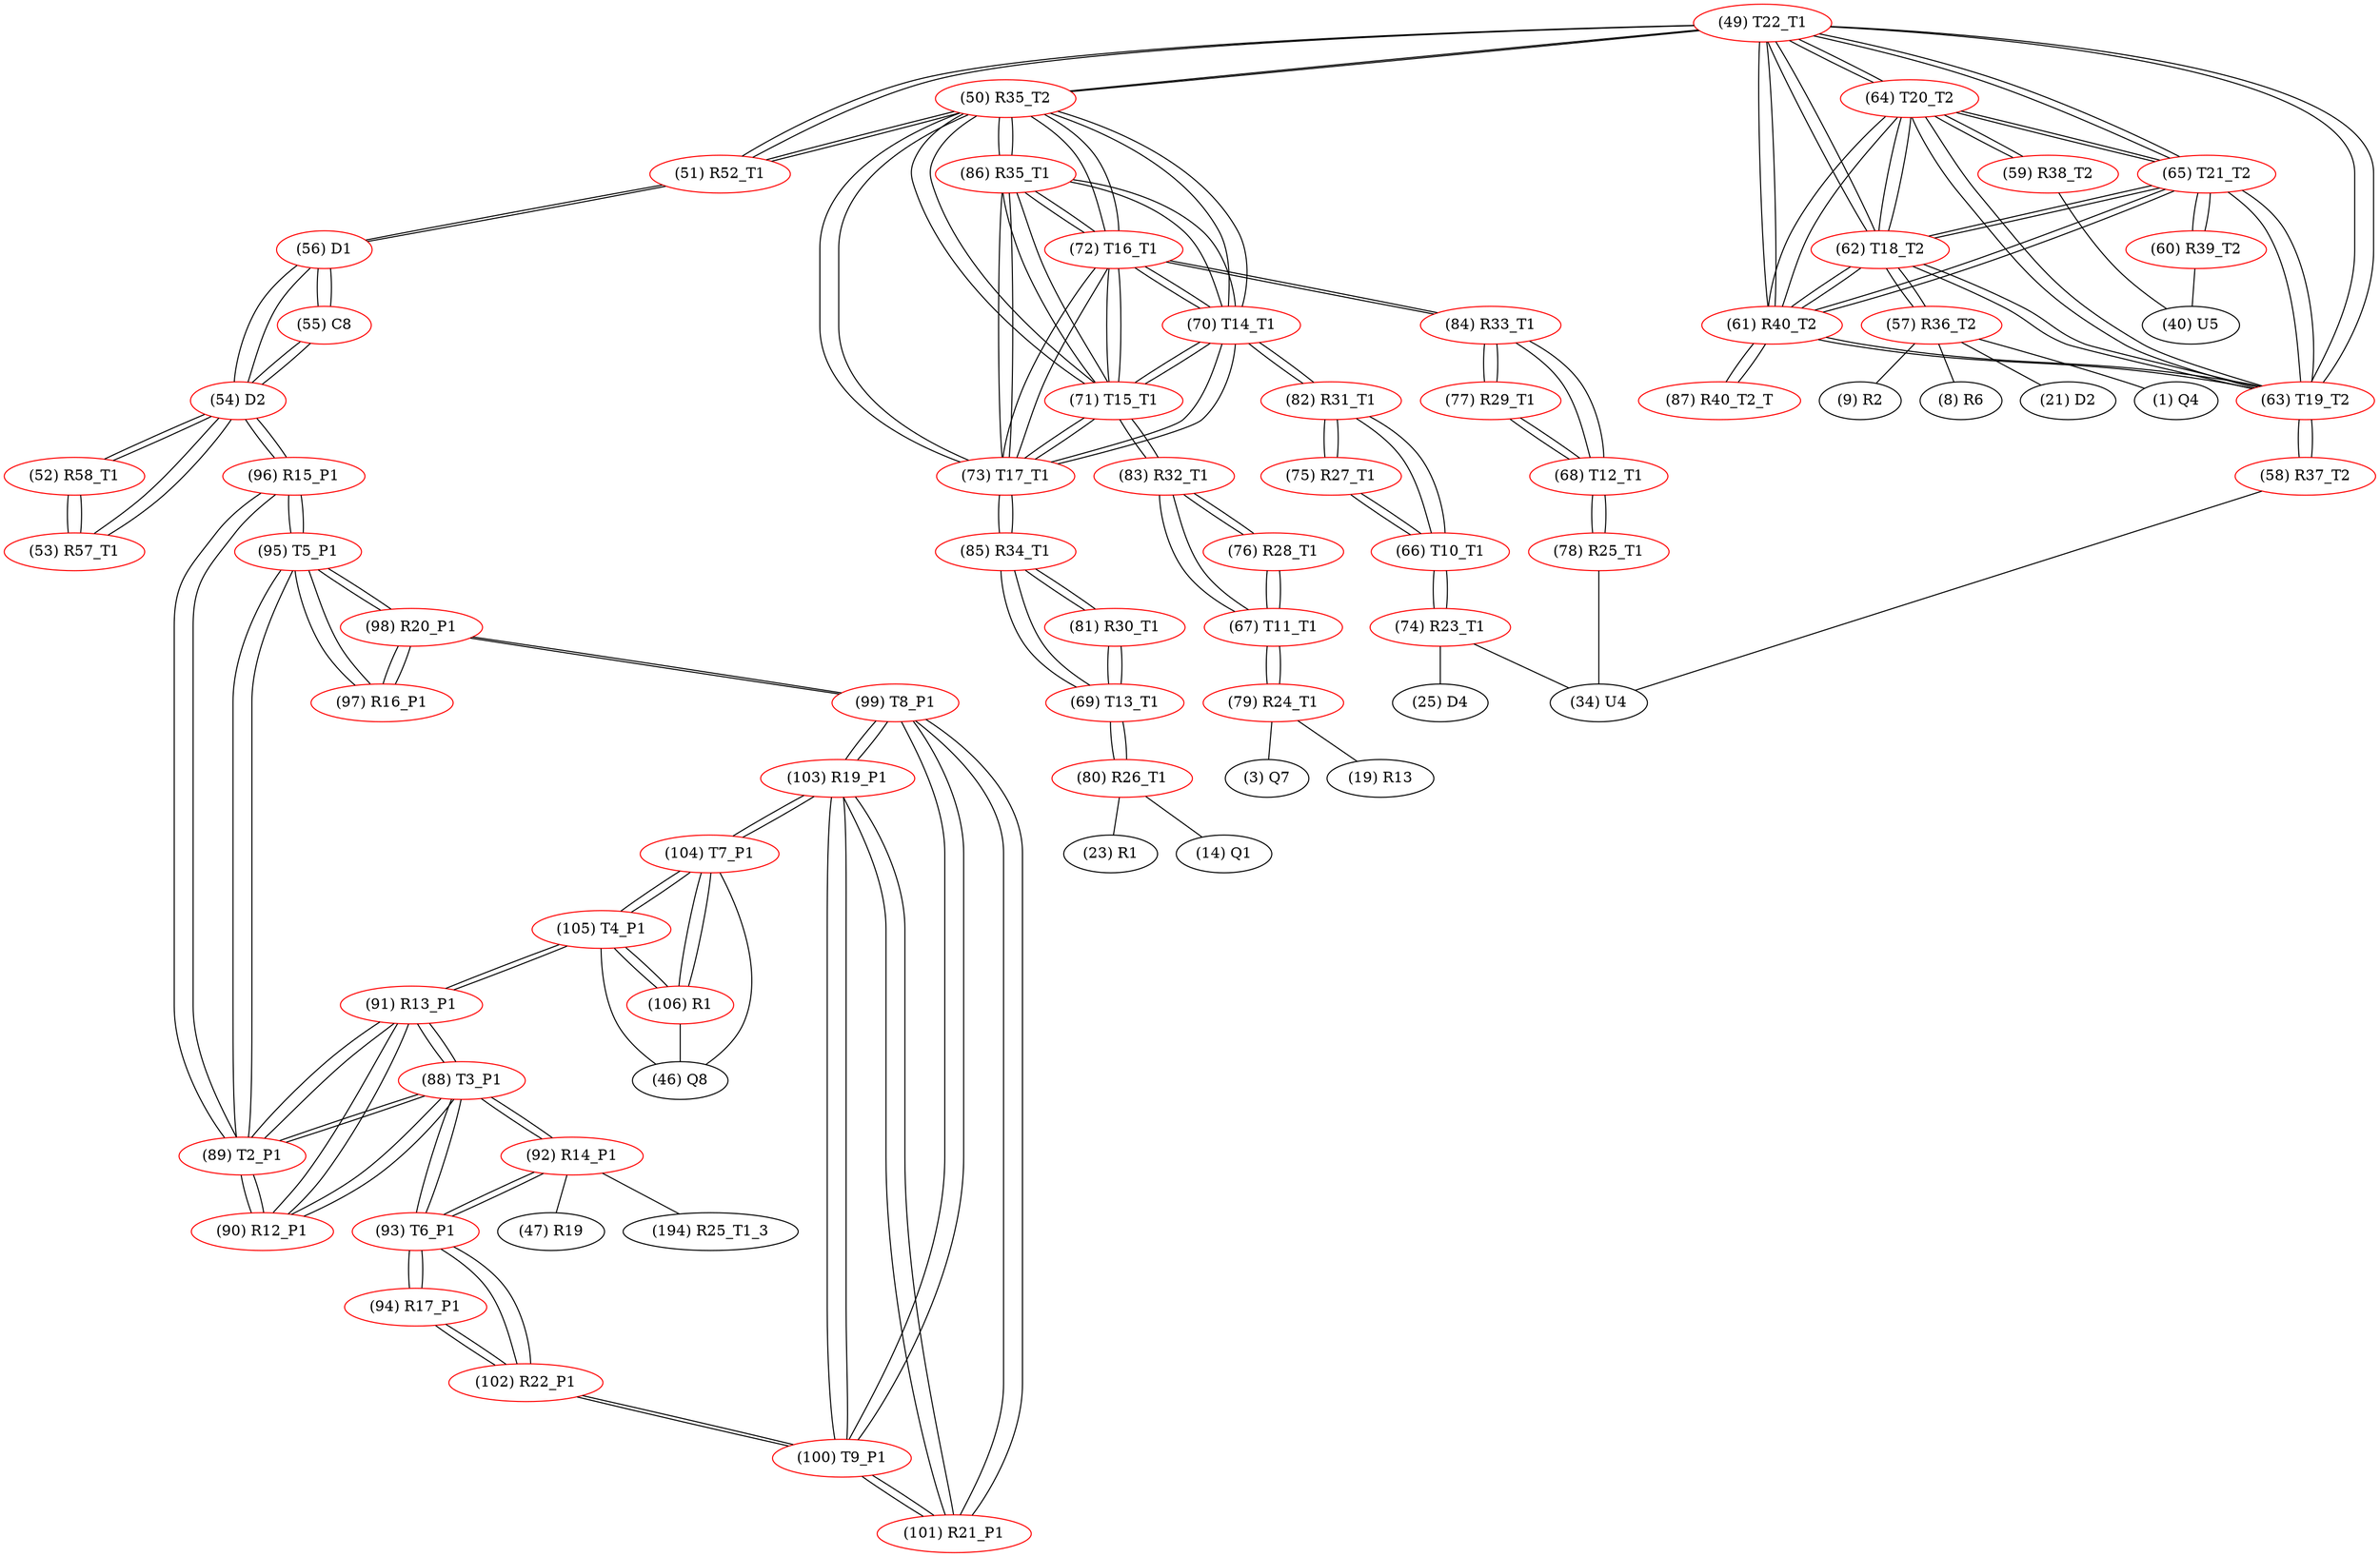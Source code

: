 graph {
	49 [label="(49) T22_T1" color=red]
	50 [label="(50) R35_T2"]
	51 [label="(51) R52_T1"]
	64 [label="(64) T20_T2"]
	65 [label="(65) T21_T2"]
	63 [label="(63) T19_T2"]
	61 [label="(61) R40_T2"]
	62 [label="(62) T18_T2"]
	50 [label="(50) R35_T2" color=red]
	51 [label="(51) R52_T1"]
	49 [label="(49) T22_T1"]
	70 [label="(70) T14_T1"]
	71 [label="(71) T15_T1"]
	73 [label="(73) T17_T1"]
	72 [label="(72) T16_T1"]
	86 [label="(86) R35_T1"]
	51 [label="(51) R52_T1" color=red]
	56 [label="(56) D1"]
	50 [label="(50) R35_T2"]
	49 [label="(49) T22_T1"]
	52 [label="(52) R58_T1" color=red]
	53 [label="(53) R57_T1"]
	54 [label="(54) D2"]
	53 [label="(53) R57_T1" color=red]
	54 [label="(54) D2"]
	52 [label="(52) R58_T1"]
	54 [label="(54) D2" color=red]
	56 [label="(56) D1"]
	55 [label="(55) C8"]
	53 [label="(53) R57_T1"]
	52 [label="(52) R58_T1"]
	96 [label="(96) R15_P1"]
	55 [label="(55) C8" color=red]
	56 [label="(56) D1"]
	54 [label="(54) D2"]
	56 [label="(56) D1" color=red]
	54 [label="(54) D2"]
	55 [label="(55) C8"]
	51 [label="(51) R52_T1"]
	57 [label="(57) R36_T2" color=red]
	1 [label="(1) Q4"]
	9 [label="(9) R2"]
	8 [label="(8) R6"]
	21 [label="(21) D2"]
	62 [label="(62) T18_T2"]
	58 [label="(58) R37_T2" color=red]
	34 [label="(34) U4"]
	63 [label="(63) T19_T2"]
	59 [label="(59) R38_T2" color=red]
	40 [label="(40) U5"]
	64 [label="(64) T20_T2"]
	60 [label="(60) R39_T2" color=red]
	40 [label="(40) U5"]
	65 [label="(65) T21_T2"]
	61 [label="(61) R40_T2" color=red]
	64 [label="(64) T20_T2"]
	65 [label="(65) T21_T2"]
	63 [label="(63) T19_T2"]
	49 [label="(49) T22_T1"]
	62 [label="(62) T18_T2"]
	87 [label="(87) R40_T2_T"]
	62 [label="(62) T18_T2" color=red]
	64 [label="(64) T20_T2"]
	65 [label="(65) T21_T2"]
	63 [label="(63) T19_T2"]
	61 [label="(61) R40_T2"]
	49 [label="(49) T22_T1"]
	57 [label="(57) R36_T2"]
	63 [label="(63) T19_T2" color=red]
	64 [label="(64) T20_T2"]
	65 [label="(65) T21_T2"]
	61 [label="(61) R40_T2"]
	49 [label="(49) T22_T1"]
	62 [label="(62) T18_T2"]
	58 [label="(58) R37_T2"]
	64 [label="(64) T20_T2" color=red]
	65 [label="(65) T21_T2"]
	63 [label="(63) T19_T2"]
	61 [label="(61) R40_T2"]
	49 [label="(49) T22_T1"]
	62 [label="(62) T18_T2"]
	59 [label="(59) R38_T2"]
	65 [label="(65) T21_T2" color=red]
	64 [label="(64) T20_T2"]
	63 [label="(63) T19_T2"]
	61 [label="(61) R40_T2"]
	49 [label="(49) T22_T1"]
	62 [label="(62) T18_T2"]
	60 [label="(60) R39_T2"]
	66 [label="(66) T10_T1" color=red]
	74 [label="(74) R23_T1"]
	82 [label="(82) R31_T1"]
	75 [label="(75) R27_T1"]
	67 [label="(67) T11_T1" color=red]
	79 [label="(79) R24_T1"]
	83 [label="(83) R32_T1"]
	76 [label="(76) R28_T1"]
	68 [label="(68) T12_T1" color=red]
	84 [label="(84) R33_T1"]
	77 [label="(77) R29_T1"]
	78 [label="(78) R25_T1"]
	69 [label="(69) T13_T1" color=red]
	85 [label="(85) R34_T1"]
	81 [label="(81) R30_T1"]
	80 [label="(80) R26_T1"]
	70 [label="(70) T14_T1" color=red]
	71 [label="(71) T15_T1"]
	73 [label="(73) T17_T1"]
	72 [label="(72) T16_T1"]
	86 [label="(86) R35_T1"]
	50 [label="(50) R35_T2"]
	82 [label="(82) R31_T1"]
	71 [label="(71) T15_T1" color=red]
	70 [label="(70) T14_T1"]
	73 [label="(73) T17_T1"]
	72 [label="(72) T16_T1"]
	86 [label="(86) R35_T1"]
	50 [label="(50) R35_T2"]
	83 [label="(83) R32_T1"]
	72 [label="(72) T16_T1" color=red]
	70 [label="(70) T14_T1"]
	71 [label="(71) T15_T1"]
	73 [label="(73) T17_T1"]
	86 [label="(86) R35_T1"]
	50 [label="(50) R35_T2"]
	84 [label="(84) R33_T1"]
	73 [label="(73) T17_T1" color=red]
	70 [label="(70) T14_T1"]
	71 [label="(71) T15_T1"]
	72 [label="(72) T16_T1"]
	86 [label="(86) R35_T1"]
	50 [label="(50) R35_T2"]
	85 [label="(85) R34_T1"]
	74 [label="(74) R23_T1" color=red]
	34 [label="(34) U4"]
	25 [label="(25) D4"]
	66 [label="(66) T10_T1"]
	75 [label="(75) R27_T1" color=red]
	82 [label="(82) R31_T1"]
	66 [label="(66) T10_T1"]
	76 [label="(76) R28_T1" color=red]
	83 [label="(83) R32_T1"]
	67 [label="(67) T11_T1"]
	77 [label="(77) R29_T1" color=red]
	84 [label="(84) R33_T1"]
	68 [label="(68) T12_T1"]
	78 [label="(78) R25_T1" color=red]
	34 [label="(34) U4"]
	68 [label="(68) T12_T1"]
	79 [label="(79) R24_T1" color=red]
	3 [label="(3) Q7"]
	19 [label="(19) R13"]
	67 [label="(67) T11_T1"]
	80 [label="(80) R26_T1" color=red]
	23 [label="(23) R1"]
	14 [label="(14) Q1"]
	69 [label="(69) T13_T1"]
	81 [label="(81) R30_T1" color=red]
	69 [label="(69) T13_T1"]
	85 [label="(85) R34_T1"]
	82 [label="(82) R31_T1" color=red]
	75 [label="(75) R27_T1"]
	66 [label="(66) T10_T1"]
	70 [label="(70) T14_T1"]
	83 [label="(83) R32_T1" color=red]
	71 [label="(71) T15_T1"]
	67 [label="(67) T11_T1"]
	76 [label="(76) R28_T1"]
	84 [label="(84) R33_T1" color=red]
	72 [label="(72) T16_T1"]
	77 [label="(77) R29_T1"]
	68 [label="(68) T12_T1"]
	85 [label="(85) R34_T1" color=red]
	73 [label="(73) T17_T1"]
	69 [label="(69) T13_T1"]
	81 [label="(81) R30_T1"]
	86 [label="(86) R35_T1" color=red]
	70 [label="(70) T14_T1"]
	71 [label="(71) T15_T1"]
	73 [label="(73) T17_T1"]
	72 [label="(72) T16_T1"]
	50 [label="(50) R35_T2"]
	87 [label="(87) R40_T2_T" color=red]
	61 [label="(61) R40_T2"]
	88 [label="(88) T3_P1" color=red]
	92 [label="(92) R14_P1"]
	93 [label="(93) T6_P1"]
	91 [label="(91) R13_P1"]
	90 [label="(90) R12_P1"]
	89 [label="(89) T2_P1"]
	89 [label="(89) T2_P1" color=red]
	91 [label="(91) R13_P1"]
	88 [label="(88) T3_P1"]
	90 [label="(90) R12_P1"]
	95 [label="(95) T5_P1"]
	96 [label="(96) R15_P1"]
	90 [label="(90) R12_P1" color=red]
	91 [label="(91) R13_P1"]
	88 [label="(88) T3_P1"]
	89 [label="(89) T2_P1"]
	91 [label="(91) R13_P1" color=red]
	105 [label="(105) T4_P1"]
	88 [label="(88) T3_P1"]
	90 [label="(90) R12_P1"]
	89 [label="(89) T2_P1"]
	92 [label="(92) R14_P1" color=red]
	47 [label="(47) R19"]
	194 [label="(194) R25_T1_3"]
	88 [label="(88) T3_P1"]
	93 [label="(93) T6_P1"]
	93 [label="(93) T6_P1" color=red]
	92 [label="(92) R14_P1"]
	88 [label="(88) T3_P1"]
	102 [label="(102) R22_P1"]
	94 [label="(94) R17_P1"]
	94 [label="(94) R17_P1" color=red]
	102 [label="(102) R22_P1"]
	93 [label="(93) T6_P1"]
	95 [label="(95) T5_P1" color=red]
	89 [label="(89) T2_P1"]
	96 [label="(96) R15_P1"]
	97 [label="(97) R16_P1"]
	98 [label="(98) R20_P1"]
	96 [label="(96) R15_P1" color=red]
	54 [label="(54) D2"]
	89 [label="(89) T2_P1"]
	95 [label="(95) T5_P1"]
	97 [label="(97) R16_P1" color=red]
	95 [label="(95) T5_P1"]
	98 [label="(98) R20_P1"]
	98 [label="(98) R20_P1" color=red]
	99 [label="(99) T8_P1"]
	97 [label="(97) R16_P1"]
	95 [label="(95) T5_P1"]
	99 [label="(99) T8_P1" color=red]
	100 [label="(100) T9_P1"]
	101 [label="(101) R21_P1"]
	103 [label="(103) R19_P1"]
	98 [label="(98) R20_P1"]
	100 [label="(100) T9_P1" color=red]
	102 [label="(102) R22_P1"]
	101 [label="(101) R21_P1"]
	99 [label="(99) T8_P1"]
	103 [label="(103) R19_P1"]
	101 [label="(101) R21_P1" color=red]
	100 [label="(100) T9_P1"]
	99 [label="(99) T8_P1"]
	103 [label="(103) R19_P1"]
	102 [label="(102) R22_P1" color=red]
	100 [label="(100) T9_P1"]
	93 [label="(93) T6_P1"]
	94 [label="(94) R17_P1"]
	103 [label="(103) R19_P1" color=red]
	100 [label="(100) T9_P1"]
	101 [label="(101) R21_P1"]
	99 [label="(99) T8_P1"]
	104 [label="(104) T7_P1"]
	104 [label="(104) T7_P1" color=red]
	106 [label="(106) R1"]
	105 [label="(105) T4_P1"]
	46 [label="(46) Q8"]
	103 [label="(103) R19_P1"]
	105 [label="(105) T4_P1" color=red]
	91 [label="(91) R13_P1"]
	106 [label="(106) R1"]
	104 [label="(104) T7_P1"]
	46 [label="(46) Q8"]
	106 [label="(106) R1" color=red]
	105 [label="(105) T4_P1"]
	104 [label="(104) T7_P1"]
	46 [label="(46) Q8"]
	49 -- 50
	49 -- 51
	49 -- 64
	49 -- 65
	49 -- 63
	49 -- 61
	49 -- 62
	50 -- 51
	50 -- 49
	50 -- 70
	50 -- 71
	50 -- 73
	50 -- 72
	50 -- 86
	51 -- 56
	51 -- 50
	51 -- 49
	52 -- 53
	52 -- 54
	53 -- 54
	53 -- 52
	54 -- 56
	54 -- 55
	54 -- 53
	54 -- 52
	54 -- 96
	55 -- 56
	55 -- 54
	56 -- 54
	56 -- 55
	56 -- 51
	57 -- 1
	57 -- 9
	57 -- 8
	57 -- 21
	57 -- 62
	58 -- 34
	58 -- 63
	59 -- 40
	59 -- 64
	60 -- 40
	60 -- 65
	61 -- 64
	61 -- 65
	61 -- 63
	61 -- 49
	61 -- 62
	61 -- 87
	62 -- 64
	62 -- 65
	62 -- 63
	62 -- 61
	62 -- 49
	62 -- 57
	63 -- 64
	63 -- 65
	63 -- 61
	63 -- 49
	63 -- 62
	63 -- 58
	64 -- 65
	64 -- 63
	64 -- 61
	64 -- 49
	64 -- 62
	64 -- 59
	65 -- 64
	65 -- 63
	65 -- 61
	65 -- 49
	65 -- 62
	65 -- 60
	66 -- 74
	66 -- 82
	66 -- 75
	67 -- 79
	67 -- 83
	67 -- 76
	68 -- 84
	68 -- 77
	68 -- 78
	69 -- 85
	69 -- 81
	69 -- 80
	70 -- 71
	70 -- 73
	70 -- 72
	70 -- 86
	70 -- 50
	70 -- 82
	71 -- 70
	71 -- 73
	71 -- 72
	71 -- 86
	71 -- 50
	71 -- 83
	72 -- 70
	72 -- 71
	72 -- 73
	72 -- 86
	72 -- 50
	72 -- 84
	73 -- 70
	73 -- 71
	73 -- 72
	73 -- 86
	73 -- 50
	73 -- 85
	74 -- 34
	74 -- 25
	74 -- 66
	75 -- 82
	75 -- 66
	76 -- 83
	76 -- 67
	77 -- 84
	77 -- 68
	78 -- 34
	78 -- 68
	79 -- 3
	79 -- 19
	79 -- 67
	80 -- 23
	80 -- 14
	80 -- 69
	81 -- 69
	81 -- 85
	82 -- 75
	82 -- 66
	82 -- 70
	83 -- 71
	83 -- 67
	83 -- 76
	84 -- 72
	84 -- 77
	84 -- 68
	85 -- 73
	85 -- 69
	85 -- 81
	86 -- 70
	86 -- 71
	86 -- 73
	86 -- 72
	86 -- 50
	87 -- 61
	88 -- 92
	88 -- 93
	88 -- 91
	88 -- 90
	88 -- 89
	89 -- 91
	89 -- 88
	89 -- 90
	89 -- 95
	89 -- 96
	90 -- 91
	90 -- 88
	90 -- 89
	91 -- 105
	91 -- 88
	91 -- 90
	91 -- 89
	92 -- 47
	92 -- 194
	92 -- 88
	92 -- 93
	93 -- 92
	93 -- 88
	93 -- 102
	93 -- 94
	94 -- 102
	94 -- 93
	95 -- 89
	95 -- 96
	95 -- 97
	95 -- 98
	96 -- 54
	96 -- 89
	96 -- 95
	97 -- 95
	97 -- 98
	98 -- 99
	98 -- 97
	98 -- 95
	99 -- 100
	99 -- 101
	99 -- 103
	99 -- 98
	100 -- 102
	100 -- 101
	100 -- 99
	100 -- 103
	101 -- 100
	101 -- 99
	101 -- 103
	102 -- 100
	102 -- 93
	102 -- 94
	103 -- 100
	103 -- 101
	103 -- 99
	103 -- 104
	104 -- 106
	104 -- 105
	104 -- 46
	104 -- 103
	105 -- 91
	105 -- 106
	105 -- 104
	105 -- 46
	106 -- 105
	106 -- 104
	106 -- 46
}